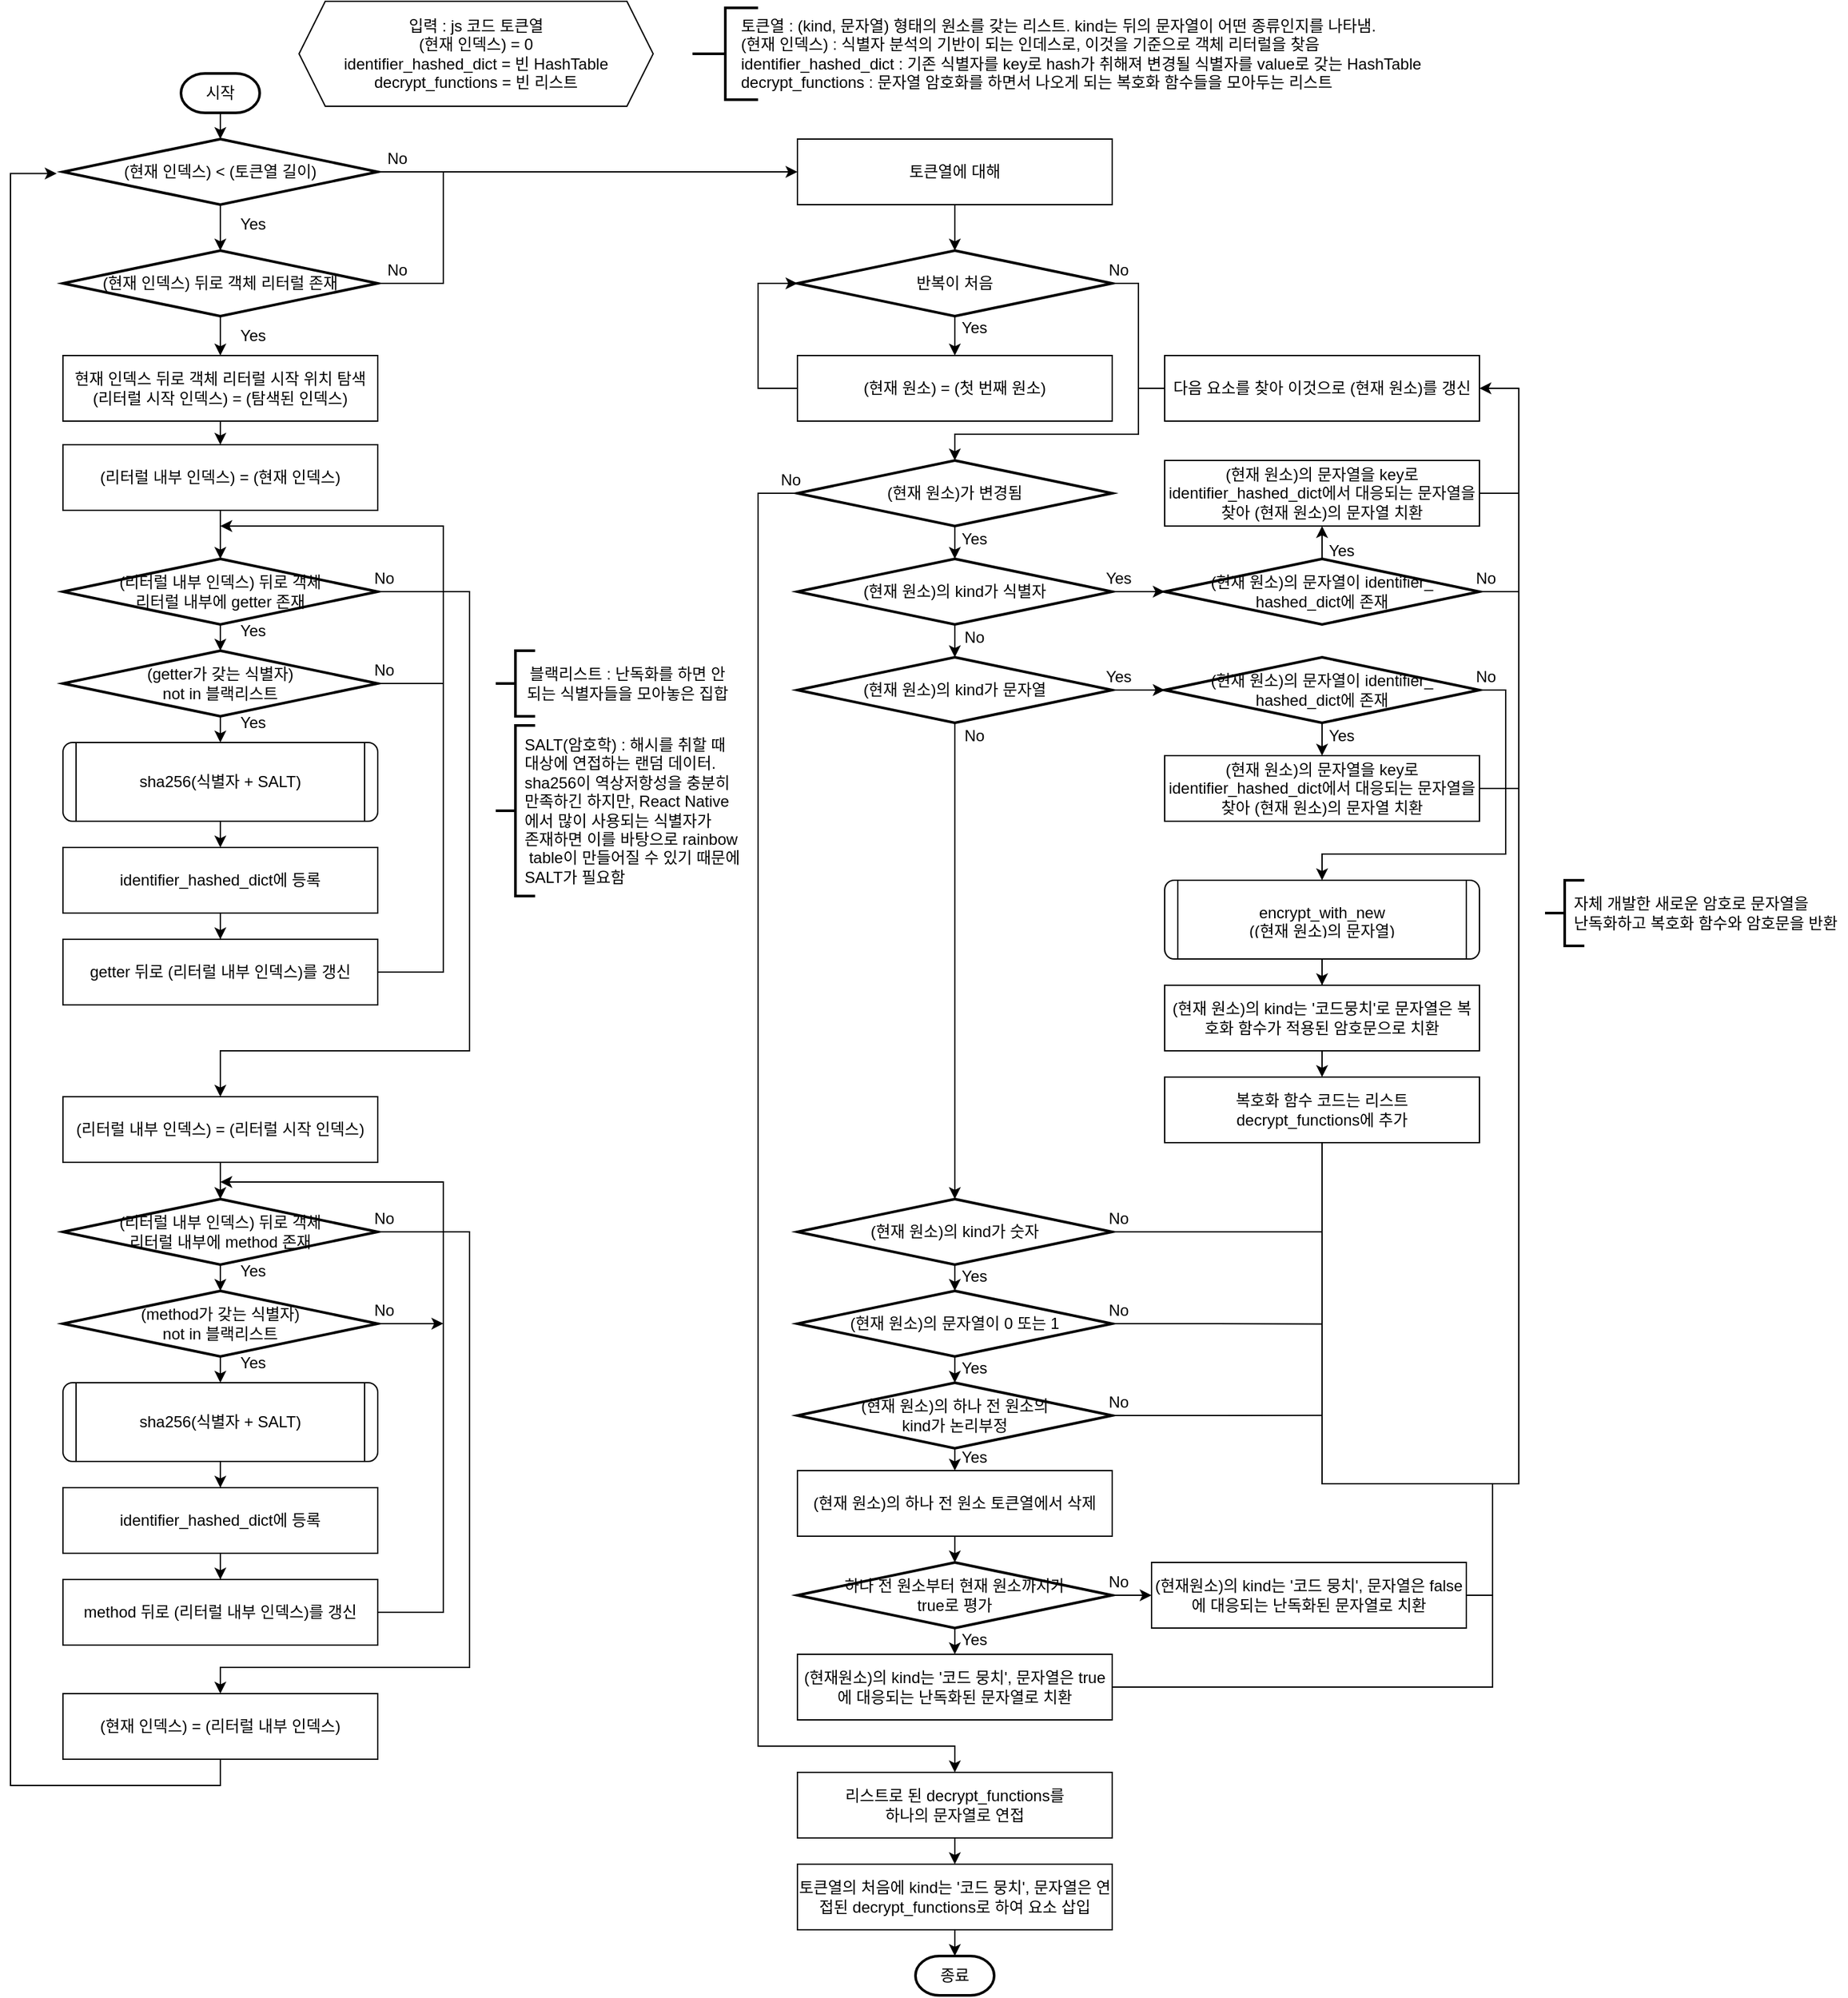 <mxfile version="22.1.11" type="github">
  <diagram id="C5RBs43oDa-KdzZeNtuy" name="Page-1">
    <mxGraphModel dx="1686" dy="1119" grid="1" gridSize="10" guides="1" tooltips="1" connect="1" arrows="1" fold="1" page="1" pageScale="1" pageWidth="1654" pageHeight="2336" math="0" shadow="0">
      <root>
        <mxCell id="WIyWlLk6GJQsqaUBKTNV-0" />
        <mxCell id="WIyWlLk6GJQsqaUBKTNV-1" parent="WIyWlLk6GJQsqaUBKTNV-0" />
        <mxCell id="7ZgR7wb_IzAUQrREWjO4-7" style="edgeStyle=orthogonalEdgeStyle;rounded=0;orthogonalLoop=1;jettySize=auto;html=1;exitX=0.5;exitY=1;exitDx=0;exitDy=0;exitPerimeter=0;" edge="1" parent="WIyWlLk6GJQsqaUBKTNV-1" source="7ZgR7wb_IzAUQrREWjO4-0" target="7ZgR7wb_IzAUQrREWjO4-4">
          <mxGeometry relative="1" as="geometry" />
        </mxCell>
        <mxCell id="7ZgR7wb_IzAUQrREWjO4-0" value="시작" style="strokeWidth=2;html=1;shape=mxgraph.flowchart.terminator;whiteSpace=wrap;" vertex="1" parent="WIyWlLk6GJQsqaUBKTNV-1">
          <mxGeometry x="180" y="75" width="60" height="30" as="geometry" />
        </mxCell>
        <mxCell id="7ZgR7wb_IzAUQrREWjO4-43" style="edgeStyle=orthogonalEdgeStyle;rounded=0;orthogonalLoop=1;jettySize=auto;html=1;exitX=0.5;exitY=1;exitDx=0;exitDy=0;entryX=0.5;entryY=0;entryDx=0;entryDy=0;" edge="1" parent="WIyWlLk6GJQsqaUBKTNV-1" source="7ZgR7wb_IzAUQrREWjO4-3" target="7ZgR7wb_IzAUQrREWjO4-42">
          <mxGeometry relative="1" as="geometry" />
        </mxCell>
        <mxCell id="7ZgR7wb_IzAUQrREWjO4-3" value="현재 인덱스 뒤로 객체 리터럴 시작 위치 탐색&lt;br&gt;(리터럴 시작 인덱스) = (탐색된 인덱스)" style="rounded=0;whiteSpace=wrap;html=1;" vertex="1" parent="WIyWlLk6GJQsqaUBKTNV-1">
          <mxGeometry x="90" y="290" width="240" height="50" as="geometry" />
        </mxCell>
        <mxCell id="7ZgR7wb_IzAUQrREWjO4-60" style="edgeStyle=orthogonalEdgeStyle;rounded=0;orthogonalLoop=1;jettySize=auto;html=1;exitX=0.5;exitY=1;exitDx=0;exitDy=0;exitPerimeter=0;" edge="1" parent="WIyWlLk6GJQsqaUBKTNV-1" source="7ZgR7wb_IzAUQrREWjO4-4" target="7ZgR7wb_IzAUQrREWjO4-58">
          <mxGeometry relative="1" as="geometry" />
        </mxCell>
        <mxCell id="7ZgR7wb_IzAUQrREWjO4-135" style="edgeStyle=orthogonalEdgeStyle;rounded=0;orthogonalLoop=1;jettySize=auto;html=1;exitX=1;exitY=0.5;exitDx=0;exitDy=0;exitPerimeter=0;entryX=0;entryY=0.5;entryDx=0;entryDy=0;" edge="1" parent="WIyWlLk6GJQsqaUBKTNV-1" source="7ZgR7wb_IzAUQrREWjO4-4" target="7ZgR7wb_IzAUQrREWjO4-62">
          <mxGeometry relative="1" as="geometry">
            <mxPoint x="620.0" y="155.862" as="targetPoint" />
          </mxGeometry>
        </mxCell>
        <mxCell id="7ZgR7wb_IzAUQrREWjO4-4" value="(현재 인덱스) &amp;lt; (토큰열 길이)" style="strokeWidth=2;html=1;shape=mxgraph.flowchart.decision;whiteSpace=wrap;" vertex="1" parent="WIyWlLk6GJQsqaUBKTNV-1">
          <mxGeometry x="90" y="125" width="240" height="50" as="geometry" />
        </mxCell>
        <mxCell id="7ZgR7wb_IzAUQrREWjO4-29" style="edgeStyle=orthogonalEdgeStyle;rounded=0;orthogonalLoop=1;jettySize=auto;html=1;exitX=1;exitY=0.5;exitDx=0;exitDy=0;exitPerimeter=0;entryX=0.5;entryY=0;entryDx=0;entryDy=0;" edge="1" parent="WIyWlLk6GJQsqaUBKTNV-1" source="7ZgR7wb_IzAUQrREWjO4-6" target="7ZgR7wb_IzAUQrREWjO4-30">
          <mxGeometry relative="1" as="geometry">
            <mxPoint x="210" y="840" as="targetPoint" />
            <Array as="points">
              <mxPoint x="400" y="470" />
              <mxPoint x="400" y="820" />
              <mxPoint x="210" y="820" />
            </Array>
          </mxGeometry>
        </mxCell>
        <mxCell id="7ZgR7wb_IzAUQrREWjO4-6" value="(리터럴 내부 인덱스) 뒤로 객체&lt;br&gt;리터럴 내부에 getter 존재" style="strokeWidth=2;html=1;shape=mxgraph.flowchart.decision;whiteSpace=wrap;" vertex="1" parent="WIyWlLk6GJQsqaUBKTNV-1">
          <mxGeometry x="90" y="445" width="240" height="50" as="geometry" />
        </mxCell>
        <mxCell id="7ZgR7wb_IzAUQrREWjO4-21" style="edgeStyle=orthogonalEdgeStyle;rounded=0;orthogonalLoop=1;jettySize=auto;html=1;exitX=0.5;exitY=1;exitDx=0;exitDy=0;exitPerimeter=0;entryX=0.5;entryY=0;entryDx=0;entryDy=0;" edge="1" parent="WIyWlLk6GJQsqaUBKTNV-1" source="7ZgR7wb_IzAUQrREWjO4-14" target="7ZgR7wb_IzAUQrREWjO4-18">
          <mxGeometry relative="1" as="geometry" />
        </mxCell>
        <mxCell id="7ZgR7wb_IzAUQrREWjO4-27" style="edgeStyle=orthogonalEdgeStyle;rounded=0;orthogonalLoop=1;jettySize=auto;html=1;exitX=1;exitY=0.5;exitDx=0;exitDy=0;exitPerimeter=0;endArrow=none;endFill=0;" edge="1" parent="WIyWlLk6GJQsqaUBKTNV-1" source="7ZgR7wb_IzAUQrREWjO4-14">
          <mxGeometry relative="1" as="geometry">
            <mxPoint x="380" y="540" as="targetPoint" />
          </mxGeometry>
        </mxCell>
        <mxCell id="7ZgR7wb_IzAUQrREWjO4-14" value="(getter가 갖는 식별자) &lt;br&gt;not in 블랙리스트" style="strokeWidth=2;html=1;shape=mxgraph.flowchart.decision;whiteSpace=wrap;" vertex="1" parent="WIyWlLk6GJQsqaUBKTNV-1">
          <mxGeometry x="90" y="515" width="240" height="50" as="geometry" />
        </mxCell>
        <mxCell id="7ZgR7wb_IzAUQrREWjO4-15" style="edgeStyle=orthogonalEdgeStyle;rounded=0;orthogonalLoop=1;jettySize=auto;html=1;exitX=0.5;exitY=1;exitDx=0;exitDy=0;exitPerimeter=0;entryX=0.5;entryY=0;entryDx=0;entryDy=0;entryPerimeter=0;" edge="1" parent="WIyWlLk6GJQsqaUBKTNV-1" source="7ZgR7wb_IzAUQrREWjO4-6" target="7ZgR7wb_IzAUQrREWjO4-14">
          <mxGeometry relative="1" as="geometry" />
        </mxCell>
        <mxCell id="7ZgR7wb_IzAUQrREWjO4-22" style="edgeStyle=orthogonalEdgeStyle;rounded=0;orthogonalLoop=1;jettySize=auto;html=1;exitX=0.5;exitY=1;exitDx=0;exitDy=0;entryX=0.5;entryY=0;entryDx=0;entryDy=0;" edge="1" parent="WIyWlLk6GJQsqaUBKTNV-1" source="7ZgR7wb_IzAUQrREWjO4-18" target="7ZgR7wb_IzAUQrREWjO4-20">
          <mxGeometry relative="1" as="geometry" />
        </mxCell>
        <mxCell id="7ZgR7wb_IzAUQrREWjO4-18" value="" style="verticalLabelPosition=bottom;verticalAlign=top;html=1;shape=process;whiteSpace=wrap;rounded=1;size=0.042;arcSize=12;" vertex="1" parent="WIyWlLk6GJQsqaUBKTNV-1">
          <mxGeometry x="90" y="585" width="240" height="60" as="geometry" />
        </mxCell>
        <mxCell id="7ZgR7wb_IzAUQrREWjO4-19" value="sha256(식별자 + SALT)" style="text;strokeColor=none;fillColor=none;align=center;verticalAlign=middle;spacingLeft=4;spacingRight=4;overflow=hidden;points=[[0,0.5],[1,0.5]];portConstraint=eastwest;rotatable=0;whiteSpace=wrap;html=1;" vertex="1" parent="WIyWlLk6GJQsqaUBKTNV-1">
          <mxGeometry x="120" y="600" width="180" height="30" as="geometry" />
        </mxCell>
        <mxCell id="7ZgR7wb_IzAUQrREWjO4-25" style="edgeStyle=orthogonalEdgeStyle;rounded=0;orthogonalLoop=1;jettySize=auto;html=1;exitX=0.5;exitY=1;exitDx=0;exitDy=0;" edge="1" parent="WIyWlLk6GJQsqaUBKTNV-1" source="7ZgR7wb_IzAUQrREWjO4-20" target="7ZgR7wb_IzAUQrREWjO4-24">
          <mxGeometry relative="1" as="geometry" />
        </mxCell>
        <mxCell id="7ZgR7wb_IzAUQrREWjO4-20" value="identifier_hashed_dict에 등록" style="rounded=0;whiteSpace=wrap;html=1;" vertex="1" parent="WIyWlLk6GJQsqaUBKTNV-1">
          <mxGeometry x="90" y="665" width="240" height="50" as="geometry" />
        </mxCell>
        <mxCell id="7ZgR7wb_IzAUQrREWjO4-26" style="edgeStyle=orthogonalEdgeStyle;rounded=0;orthogonalLoop=1;jettySize=auto;html=1;exitX=1;exitY=0.5;exitDx=0;exitDy=0;" edge="1" parent="WIyWlLk6GJQsqaUBKTNV-1" source="7ZgR7wb_IzAUQrREWjO4-24">
          <mxGeometry relative="1" as="geometry">
            <mxPoint x="210" y="420" as="targetPoint" />
            <Array as="points">
              <mxPoint x="380" y="760" />
              <mxPoint x="380" y="420" />
            </Array>
          </mxGeometry>
        </mxCell>
        <mxCell id="7ZgR7wb_IzAUQrREWjO4-24" value="getter 뒤로 (리터럴 내부 인덱스)를 갱신" style="rounded=0;whiteSpace=wrap;html=1;" vertex="1" parent="WIyWlLk6GJQsqaUBKTNV-1">
          <mxGeometry x="90" y="735" width="240" height="50" as="geometry" />
        </mxCell>
        <mxCell id="7ZgR7wb_IzAUQrREWjO4-30" value="(리터럴 내부 인덱스) = (리터럴 시작 인덱스)" style="rounded=0;whiteSpace=wrap;html=1;" vertex="1" parent="WIyWlLk6GJQsqaUBKTNV-1">
          <mxGeometry x="90" y="855" width="240" height="50" as="geometry" />
        </mxCell>
        <mxCell id="7ZgR7wb_IzAUQrREWjO4-55" style="edgeStyle=orthogonalEdgeStyle;rounded=0;orthogonalLoop=1;jettySize=auto;html=1;exitX=1;exitY=0.5;exitDx=0;exitDy=0;exitPerimeter=0;entryX=0.5;entryY=0;entryDx=0;entryDy=0;" edge="1" parent="WIyWlLk6GJQsqaUBKTNV-1" source="7ZgR7wb_IzAUQrREWjO4-31" target="7ZgR7wb_IzAUQrREWjO4-53">
          <mxGeometry relative="1" as="geometry">
            <mxPoint x="400" y="1340" as="targetPoint" />
            <Array as="points">
              <mxPoint x="400" y="958" />
              <mxPoint x="400" y="1290" />
              <mxPoint x="210" y="1290" />
            </Array>
          </mxGeometry>
        </mxCell>
        <mxCell id="7ZgR7wb_IzAUQrREWjO4-31" value="(리터럴 내부 인덱스) 뒤로 객체&lt;br&gt;리터럴 내부에 method 존재" style="strokeWidth=2;html=1;shape=mxgraph.flowchart.decision;whiteSpace=wrap;" vertex="1" parent="WIyWlLk6GJQsqaUBKTNV-1">
          <mxGeometry x="90" y="933" width="240" height="50" as="geometry" />
        </mxCell>
        <mxCell id="7ZgR7wb_IzAUQrREWjO4-39" style="edgeStyle=orthogonalEdgeStyle;rounded=0;orthogonalLoop=1;jettySize=auto;html=1;exitX=0.5;exitY=1;exitDx=0;exitDy=0;exitPerimeter=0;entryX=0.5;entryY=0;entryDx=0;entryDy=0;" edge="1" parent="WIyWlLk6GJQsqaUBKTNV-1" source="7ZgR7wb_IzAUQrREWjO4-32" target="7ZgR7wb_IzAUQrREWjO4-33">
          <mxGeometry relative="1" as="geometry" />
        </mxCell>
        <mxCell id="7ZgR7wb_IzAUQrREWjO4-51" style="edgeStyle=orthogonalEdgeStyle;rounded=0;orthogonalLoop=1;jettySize=auto;html=1;exitX=1;exitY=0.5;exitDx=0;exitDy=0;exitPerimeter=0;" edge="1" parent="WIyWlLk6GJQsqaUBKTNV-1" source="7ZgR7wb_IzAUQrREWjO4-32">
          <mxGeometry relative="1" as="geometry">
            <mxPoint x="380" y="1027.931" as="targetPoint" />
          </mxGeometry>
        </mxCell>
        <mxCell id="7ZgR7wb_IzAUQrREWjO4-32" value="(method가 갖는 식별자) &lt;br&gt;not in 블랙리스트" style="strokeWidth=2;html=1;shape=mxgraph.flowchart.decision;whiteSpace=wrap;" vertex="1" parent="WIyWlLk6GJQsqaUBKTNV-1">
          <mxGeometry x="90" y="1003" width="240" height="50" as="geometry" />
        </mxCell>
        <mxCell id="7ZgR7wb_IzAUQrREWjO4-40" style="edgeStyle=orthogonalEdgeStyle;rounded=0;orthogonalLoop=1;jettySize=auto;html=1;exitX=0.5;exitY=1;exitDx=0;exitDy=0;" edge="1" parent="WIyWlLk6GJQsqaUBKTNV-1" source="7ZgR7wb_IzAUQrREWjO4-33" target="7ZgR7wb_IzAUQrREWjO4-35">
          <mxGeometry relative="1" as="geometry" />
        </mxCell>
        <mxCell id="7ZgR7wb_IzAUQrREWjO4-33" value="" style="verticalLabelPosition=bottom;verticalAlign=top;html=1;shape=process;whiteSpace=wrap;rounded=1;size=0.042;arcSize=12;" vertex="1" parent="WIyWlLk6GJQsqaUBKTNV-1">
          <mxGeometry x="90" y="1073" width="240" height="60" as="geometry" />
        </mxCell>
        <mxCell id="7ZgR7wb_IzAUQrREWjO4-34" value="sha256(식별자 + SALT)" style="text;strokeColor=none;fillColor=none;align=center;verticalAlign=middle;spacingLeft=4;spacingRight=4;overflow=hidden;points=[[0,0.5],[1,0.5]];portConstraint=eastwest;rotatable=0;whiteSpace=wrap;html=1;" vertex="1" parent="WIyWlLk6GJQsqaUBKTNV-1">
          <mxGeometry x="120" y="1088" width="180" height="30" as="geometry" />
        </mxCell>
        <mxCell id="7ZgR7wb_IzAUQrREWjO4-41" style="edgeStyle=orthogonalEdgeStyle;rounded=0;orthogonalLoop=1;jettySize=auto;html=1;exitX=0.5;exitY=1;exitDx=0;exitDy=0;" edge="1" parent="WIyWlLk6GJQsqaUBKTNV-1" source="7ZgR7wb_IzAUQrREWjO4-35" target="7ZgR7wb_IzAUQrREWjO4-36">
          <mxGeometry relative="1" as="geometry" />
        </mxCell>
        <mxCell id="7ZgR7wb_IzAUQrREWjO4-35" value="identifier_hashed_dict에 등록" style="rounded=0;whiteSpace=wrap;html=1;" vertex="1" parent="WIyWlLk6GJQsqaUBKTNV-1">
          <mxGeometry x="90" y="1153" width="240" height="50" as="geometry" />
        </mxCell>
        <mxCell id="7ZgR7wb_IzAUQrREWjO4-48" style="edgeStyle=orthogonalEdgeStyle;rounded=0;orthogonalLoop=1;jettySize=auto;html=1;exitX=1;exitY=0.5;exitDx=0;exitDy=0;" edge="1" parent="WIyWlLk6GJQsqaUBKTNV-1" source="7ZgR7wb_IzAUQrREWjO4-36">
          <mxGeometry relative="1" as="geometry">
            <mxPoint x="210" y="920" as="targetPoint" />
            <Array as="points">
              <mxPoint x="380" y="1248" />
              <mxPoint x="380" y="920" />
              <mxPoint x="310" y="920" />
            </Array>
          </mxGeometry>
        </mxCell>
        <mxCell id="7ZgR7wb_IzAUQrREWjO4-36" value="method 뒤로 (리터럴 내부 인덱스)를 갱신" style="rounded=0;whiteSpace=wrap;html=1;" vertex="1" parent="WIyWlLk6GJQsqaUBKTNV-1">
          <mxGeometry x="90" y="1223" width="240" height="50" as="geometry" />
        </mxCell>
        <mxCell id="7ZgR7wb_IzAUQrREWjO4-37" style="edgeStyle=orthogonalEdgeStyle;rounded=0;orthogonalLoop=1;jettySize=auto;html=1;exitX=0.5;exitY=1;exitDx=0;exitDy=0;entryX=0.5;entryY=0;entryDx=0;entryDy=0;entryPerimeter=0;" edge="1" parent="WIyWlLk6GJQsqaUBKTNV-1" source="7ZgR7wb_IzAUQrREWjO4-30" target="7ZgR7wb_IzAUQrREWjO4-31">
          <mxGeometry relative="1" as="geometry" />
        </mxCell>
        <mxCell id="7ZgR7wb_IzAUQrREWjO4-38" style="edgeStyle=orthogonalEdgeStyle;rounded=0;orthogonalLoop=1;jettySize=auto;html=1;exitX=0.5;exitY=1;exitDx=0;exitDy=0;exitPerimeter=0;entryX=0.5;entryY=0;entryDx=0;entryDy=0;entryPerimeter=0;" edge="1" parent="WIyWlLk6GJQsqaUBKTNV-1" source="7ZgR7wb_IzAUQrREWjO4-31" target="7ZgR7wb_IzAUQrREWjO4-32">
          <mxGeometry relative="1" as="geometry" />
        </mxCell>
        <mxCell id="7ZgR7wb_IzAUQrREWjO4-42" value="(리터럴 내부 인덱스) = (현재 인덱스)" style="rounded=0;whiteSpace=wrap;html=1;" vertex="1" parent="WIyWlLk6GJQsqaUBKTNV-1">
          <mxGeometry x="90" y="358" width="240" height="50" as="geometry" />
        </mxCell>
        <mxCell id="7ZgR7wb_IzAUQrREWjO4-45" style="edgeStyle=orthogonalEdgeStyle;rounded=0;orthogonalLoop=1;jettySize=auto;html=1;exitX=0.5;exitY=1;exitDx=0;exitDy=0;entryX=0.5;entryY=0;entryDx=0;entryDy=0;entryPerimeter=0;" edge="1" parent="WIyWlLk6GJQsqaUBKTNV-1" source="7ZgR7wb_IzAUQrREWjO4-42" target="7ZgR7wb_IzAUQrREWjO4-6">
          <mxGeometry relative="1" as="geometry" />
        </mxCell>
        <mxCell id="7ZgR7wb_IzAUQrREWjO4-56" style="edgeStyle=orthogonalEdgeStyle;rounded=0;orthogonalLoop=1;jettySize=auto;html=1;exitX=0.5;exitY=1;exitDx=0;exitDy=0;entryX=-0.02;entryY=0.525;entryDx=0;entryDy=0;entryPerimeter=0;" edge="1" parent="WIyWlLk6GJQsqaUBKTNV-1" source="7ZgR7wb_IzAUQrREWjO4-53" target="7ZgR7wb_IzAUQrREWjO4-4">
          <mxGeometry relative="1" as="geometry">
            <mxPoint x="40" y="150" as="targetPoint" />
            <Array as="points">
              <mxPoint x="210" y="1380" />
              <mxPoint x="50" y="1380" />
              <mxPoint x="50" y="151" />
            </Array>
          </mxGeometry>
        </mxCell>
        <mxCell id="7ZgR7wb_IzAUQrREWjO4-53" value="(현재 인덱스) = (리터럴 내부 인덱스)" style="rounded=0;whiteSpace=wrap;html=1;" vertex="1" parent="WIyWlLk6GJQsqaUBKTNV-1">
          <mxGeometry x="90" y="1310" width="240" height="50" as="geometry" />
        </mxCell>
        <mxCell id="7ZgR7wb_IzAUQrREWjO4-61" style="edgeStyle=orthogonalEdgeStyle;rounded=0;orthogonalLoop=1;jettySize=auto;html=1;exitX=0.5;exitY=1;exitDx=0;exitDy=0;exitPerimeter=0;" edge="1" parent="WIyWlLk6GJQsqaUBKTNV-1" source="7ZgR7wb_IzAUQrREWjO4-58" target="7ZgR7wb_IzAUQrREWjO4-3">
          <mxGeometry relative="1" as="geometry" />
        </mxCell>
        <mxCell id="7ZgR7wb_IzAUQrREWjO4-136" style="edgeStyle=orthogonalEdgeStyle;rounded=0;orthogonalLoop=1;jettySize=auto;html=1;exitX=1;exitY=0.5;exitDx=0;exitDy=0;exitPerimeter=0;endArrow=none;endFill=0;" edge="1" parent="WIyWlLk6GJQsqaUBKTNV-1" source="7ZgR7wb_IzAUQrREWjO4-58">
          <mxGeometry relative="1" as="geometry">
            <mxPoint x="380" y="150" as="targetPoint" />
            <Array as="points">
              <mxPoint x="380" y="235" />
            </Array>
          </mxGeometry>
        </mxCell>
        <mxCell id="7ZgR7wb_IzAUQrREWjO4-58" value="(현재 인덱스) 뒤로 객체 리터럴 존재" style="strokeWidth=2;html=1;shape=mxgraph.flowchart.decision;whiteSpace=wrap;" vertex="1" parent="WIyWlLk6GJQsqaUBKTNV-1">
          <mxGeometry x="90" y="210" width="240" height="50" as="geometry" />
        </mxCell>
        <mxCell id="7ZgR7wb_IzAUQrREWjO4-62" value="토큰열에 대해" style="rounded=0;whiteSpace=wrap;html=1;" vertex="1" parent="WIyWlLk6GJQsqaUBKTNV-1">
          <mxGeometry x="650" y="125" width="240" height="50" as="geometry" />
        </mxCell>
        <mxCell id="7ZgR7wb_IzAUQrREWjO4-66" style="edgeStyle=orthogonalEdgeStyle;rounded=0;orthogonalLoop=1;jettySize=auto;html=1;exitX=0.5;exitY=1;exitDx=0;exitDy=0;exitPerimeter=0;entryX=0.5;entryY=0;entryDx=0;entryDy=0;" edge="1" parent="WIyWlLk6GJQsqaUBKTNV-1" source="7ZgR7wb_IzAUQrREWjO4-63" target="7ZgR7wb_IzAUQrREWjO4-64">
          <mxGeometry relative="1" as="geometry" />
        </mxCell>
        <mxCell id="7ZgR7wb_IzAUQrREWjO4-70" style="edgeStyle=orthogonalEdgeStyle;rounded=0;orthogonalLoop=1;jettySize=auto;html=1;exitX=1;exitY=0.5;exitDx=0;exitDy=0;exitPerimeter=0;entryX=0.5;entryY=0;entryDx=0;entryDy=0;entryPerimeter=0;" edge="1" parent="WIyWlLk6GJQsqaUBKTNV-1" source="7ZgR7wb_IzAUQrREWjO4-63" target="7ZgR7wb_IzAUQrREWjO4-69">
          <mxGeometry relative="1" as="geometry">
            <mxPoint x="770" y="360" as="targetPoint" />
            <Array as="points">
              <mxPoint x="910" y="235" />
              <mxPoint x="910" y="350" />
              <mxPoint x="770" y="350" />
            </Array>
          </mxGeometry>
        </mxCell>
        <mxCell id="7ZgR7wb_IzAUQrREWjO4-63" value="반복이 처음" style="strokeWidth=2;html=1;shape=mxgraph.flowchart.decision;whiteSpace=wrap;" vertex="1" parent="WIyWlLk6GJQsqaUBKTNV-1">
          <mxGeometry x="650" y="210" width="240" height="50" as="geometry" />
        </mxCell>
        <mxCell id="7ZgR7wb_IzAUQrREWjO4-67" style="edgeStyle=orthogonalEdgeStyle;rounded=0;orthogonalLoop=1;jettySize=auto;html=1;exitX=0;exitY=0.5;exitDx=0;exitDy=0;entryX=0;entryY=0.5;entryDx=0;entryDy=0;entryPerimeter=0;" edge="1" parent="WIyWlLk6GJQsqaUBKTNV-1" source="7ZgR7wb_IzAUQrREWjO4-64" target="7ZgR7wb_IzAUQrREWjO4-63">
          <mxGeometry relative="1" as="geometry">
            <mxPoint x="610.0" y="230" as="targetPoint" />
            <Array as="points">
              <mxPoint x="620" y="315" />
              <mxPoint x="620" y="235" />
            </Array>
          </mxGeometry>
        </mxCell>
        <mxCell id="7ZgR7wb_IzAUQrREWjO4-64" value="(현재 원소) = (첫 번째 원소)" style="rounded=0;whiteSpace=wrap;html=1;" vertex="1" parent="WIyWlLk6GJQsqaUBKTNV-1">
          <mxGeometry x="650" y="290" width="240" height="50" as="geometry" />
        </mxCell>
        <mxCell id="7ZgR7wb_IzAUQrREWjO4-65" style="edgeStyle=orthogonalEdgeStyle;rounded=0;orthogonalLoop=1;jettySize=auto;html=1;exitX=0.5;exitY=1;exitDx=0;exitDy=0;entryX=0.5;entryY=0;entryDx=0;entryDy=0;entryPerimeter=0;" edge="1" parent="WIyWlLk6GJQsqaUBKTNV-1" source="7ZgR7wb_IzAUQrREWjO4-62" target="7ZgR7wb_IzAUQrREWjO4-63">
          <mxGeometry relative="1" as="geometry" />
        </mxCell>
        <mxCell id="7ZgR7wb_IzAUQrREWjO4-128" style="edgeStyle=orthogonalEdgeStyle;rounded=0;orthogonalLoop=1;jettySize=auto;html=1;exitX=0;exitY=0.5;exitDx=0;exitDy=0;exitPerimeter=0;entryX=0.5;entryY=0;entryDx=0;entryDy=0;" edge="1" parent="WIyWlLk6GJQsqaUBKTNV-1" source="7ZgR7wb_IzAUQrREWjO4-69" target="7ZgR7wb_IzAUQrREWjO4-139">
          <mxGeometry relative="1" as="geometry">
            <mxPoint x="620.0" y="1401.379" as="targetPoint" />
            <Array as="points">
              <mxPoint x="620" y="395" />
              <mxPoint x="620" y="1350" />
              <mxPoint x="770" y="1350" />
            </Array>
          </mxGeometry>
        </mxCell>
        <mxCell id="7ZgR7wb_IzAUQrREWjO4-69" value="(현재 원소)가 변경됨" style="strokeWidth=2;html=1;shape=mxgraph.flowchart.decision;whiteSpace=wrap;" vertex="1" parent="WIyWlLk6GJQsqaUBKTNV-1">
          <mxGeometry x="650" y="370" width="240" height="50" as="geometry" />
        </mxCell>
        <mxCell id="7ZgR7wb_IzAUQrREWjO4-71" value="(현재 원소)의 kind가 식별자" style="strokeWidth=2;html=1;shape=mxgraph.flowchart.decision;whiteSpace=wrap;" vertex="1" parent="WIyWlLk6GJQsqaUBKTNV-1">
          <mxGeometry x="650" y="445" width="240" height="50" as="geometry" />
        </mxCell>
        <mxCell id="7ZgR7wb_IzAUQrREWjO4-81" style="edgeStyle=orthogonalEdgeStyle;rounded=0;orthogonalLoop=1;jettySize=auto;html=1;exitX=0.5;exitY=0;exitDx=0;exitDy=0;exitPerimeter=0;entryX=0.5;entryY=1;entryDx=0;entryDy=0;" edge="1" parent="WIyWlLk6GJQsqaUBKTNV-1" source="7ZgR7wb_IzAUQrREWjO4-72" target="7ZgR7wb_IzAUQrREWjO4-75">
          <mxGeometry relative="1" as="geometry" />
        </mxCell>
        <mxCell id="7ZgR7wb_IzAUQrREWjO4-120" style="edgeStyle=orthogonalEdgeStyle;rounded=0;orthogonalLoop=1;jettySize=auto;html=1;exitX=1;exitY=0.5;exitDx=0;exitDy=0;exitPerimeter=0;endArrow=none;endFill=0;" edge="1" parent="WIyWlLk6GJQsqaUBKTNV-1" source="7ZgR7wb_IzAUQrREWjO4-72">
          <mxGeometry relative="1" as="geometry">
            <mxPoint x="1200.0" y="470.345" as="targetPoint" />
          </mxGeometry>
        </mxCell>
        <mxCell id="7ZgR7wb_IzAUQrREWjO4-72" value="(현재 원소)의 문자열이 identifier_&lt;br&gt;hashed_dict에 존재" style="strokeWidth=2;html=1;shape=mxgraph.flowchart.decision;whiteSpace=wrap;" vertex="1" parent="WIyWlLk6GJQsqaUBKTNV-1">
          <mxGeometry x="930" y="445" width="240" height="50" as="geometry" />
        </mxCell>
        <mxCell id="7ZgR7wb_IzAUQrREWjO4-73" style="edgeStyle=orthogonalEdgeStyle;rounded=0;orthogonalLoop=1;jettySize=auto;html=1;exitX=0.5;exitY=1;exitDx=0;exitDy=0;exitPerimeter=0;entryX=0.5;entryY=0;entryDx=0;entryDy=0;entryPerimeter=0;" edge="1" parent="WIyWlLk6GJQsqaUBKTNV-1" source="7ZgR7wb_IzAUQrREWjO4-69" target="7ZgR7wb_IzAUQrREWjO4-71">
          <mxGeometry relative="1" as="geometry" />
        </mxCell>
        <mxCell id="7ZgR7wb_IzAUQrREWjO4-74" style="edgeStyle=orthogonalEdgeStyle;rounded=0;orthogonalLoop=1;jettySize=auto;html=1;exitX=1;exitY=0.5;exitDx=0;exitDy=0;exitPerimeter=0;entryX=0;entryY=0.5;entryDx=0;entryDy=0;entryPerimeter=0;" edge="1" parent="WIyWlLk6GJQsqaUBKTNV-1" source="7ZgR7wb_IzAUQrREWjO4-71" target="7ZgR7wb_IzAUQrREWjO4-72">
          <mxGeometry relative="1" as="geometry" />
        </mxCell>
        <mxCell id="7ZgR7wb_IzAUQrREWjO4-78" style="edgeStyle=orthogonalEdgeStyle;rounded=0;orthogonalLoop=1;jettySize=auto;html=1;exitX=1;exitY=0.5;exitDx=0;exitDy=0;entryX=1;entryY=0.5;entryDx=0;entryDy=0;" edge="1" parent="WIyWlLk6GJQsqaUBKTNV-1" source="7ZgR7wb_IzAUQrREWjO4-75" target="7ZgR7wb_IzAUQrREWjO4-118">
          <mxGeometry relative="1" as="geometry">
            <mxPoint x="1200" y="250" as="targetPoint" />
            <Array as="points">
              <mxPoint x="1200" y="395" />
              <mxPoint x="1200" y="315" />
            </Array>
          </mxGeometry>
        </mxCell>
        <mxCell id="7ZgR7wb_IzAUQrREWjO4-75" value="(현재 원소)의 문자열을 key로 identifier_hashed_dict에서 대응되는 문자열을 찾아 (현재 원소)의 문자열 치환" style="rounded=0;whiteSpace=wrap;html=1;" vertex="1" parent="WIyWlLk6GJQsqaUBKTNV-1">
          <mxGeometry x="930" y="370" width="240" height="50" as="geometry" />
        </mxCell>
        <mxCell id="7ZgR7wb_IzAUQrREWjO4-79" value="(현재 원소)의 kind가 문자열" style="strokeWidth=2;html=1;shape=mxgraph.flowchart.decision;whiteSpace=wrap;" vertex="1" parent="WIyWlLk6GJQsqaUBKTNV-1">
          <mxGeometry x="650" y="520" width="240" height="50" as="geometry" />
        </mxCell>
        <mxCell id="7ZgR7wb_IzAUQrREWjO4-86" style="edgeStyle=orthogonalEdgeStyle;rounded=0;orthogonalLoop=1;jettySize=auto;html=1;exitX=0.5;exitY=1;exitDx=0;exitDy=0;exitPerimeter=0;entryX=0.5;entryY=0;entryDx=0;entryDy=0;" edge="1" parent="WIyWlLk6GJQsqaUBKTNV-1" source="7ZgR7wb_IzAUQrREWjO4-83" target="7ZgR7wb_IzAUQrREWjO4-85">
          <mxGeometry relative="1" as="geometry" />
        </mxCell>
        <mxCell id="7ZgR7wb_IzAUQrREWjO4-92" style="edgeStyle=orthogonalEdgeStyle;rounded=0;orthogonalLoop=1;jettySize=auto;html=1;exitX=1;exitY=0.5;exitDx=0;exitDy=0;exitPerimeter=0;entryX=0.5;entryY=0;entryDx=0;entryDy=0;" edge="1" parent="WIyWlLk6GJQsqaUBKTNV-1" source="7ZgR7wb_IzAUQrREWjO4-83" target="7ZgR7wb_IzAUQrREWjO4-89">
          <mxGeometry relative="1" as="geometry">
            <mxPoint x="1060" y="670" as="targetPoint" />
            <Array as="points">
              <mxPoint x="1190" y="545" />
              <mxPoint x="1190" y="670" />
              <mxPoint x="1050" y="670" />
            </Array>
          </mxGeometry>
        </mxCell>
        <mxCell id="7ZgR7wb_IzAUQrREWjO4-83" value="(현재 원소)의 문자열이 identifier_&lt;br&gt;hashed_dict에 존재" style="strokeWidth=2;html=1;shape=mxgraph.flowchart.decision;whiteSpace=wrap;" vertex="1" parent="WIyWlLk6GJQsqaUBKTNV-1">
          <mxGeometry x="930" y="520" width="240" height="50" as="geometry" />
        </mxCell>
        <mxCell id="7ZgR7wb_IzAUQrREWjO4-84" style="edgeStyle=orthogonalEdgeStyle;rounded=0;orthogonalLoop=1;jettySize=auto;html=1;exitX=1;exitY=0.5;exitDx=0;exitDy=0;exitPerimeter=0;entryX=0;entryY=0.5;entryDx=0;entryDy=0;entryPerimeter=0;" edge="1" parent="WIyWlLk6GJQsqaUBKTNV-1" source="7ZgR7wb_IzAUQrREWjO4-79" target="7ZgR7wb_IzAUQrREWjO4-83">
          <mxGeometry relative="1" as="geometry" />
        </mxCell>
        <mxCell id="7ZgR7wb_IzAUQrREWjO4-102" style="edgeStyle=orthogonalEdgeStyle;rounded=0;orthogonalLoop=1;jettySize=auto;html=1;exitX=1;exitY=0.5;exitDx=0;exitDy=0;endArrow=none;endFill=0;" edge="1" parent="WIyWlLk6GJQsqaUBKTNV-1" source="7ZgR7wb_IzAUQrREWjO4-85">
          <mxGeometry relative="1" as="geometry">
            <mxPoint x="1200.0" y="620" as="targetPoint" />
          </mxGeometry>
        </mxCell>
        <mxCell id="7ZgR7wb_IzAUQrREWjO4-85" value="(현재 원소)의 문자열을 key로 identifier_hashed_dict에서 대응되는 문자열을 찾아 (현재 원소)의 문자열 치환" style="rounded=0;whiteSpace=wrap;html=1;" vertex="1" parent="WIyWlLk6GJQsqaUBKTNV-1">
          <mxGeometry x="930" y="595" width="240" height="50" as="geometry" />
        </mxCell>
        <mxCell id="7ZgR7wb_IzAUQrREWjO4-93" value="" style="group" vertex="1" connectable="0" parent="WIyWlLk6GJQsqaUBKTNV-1">
          <mxGeometry x="930" y="690" width="240" height="60" as="geometry" />
        </mxCell>
        <mxCell id="7ZgR7wb_IzAUQrREWjO4-89" value="" style="verticalLabelPosition=bottom;verticalAlign=top;html=1;shape=process;whiteSpace=wrap;rounded=1;size=0.042;arcSize=12;" vertex="1" parent="7ZgR7wb_IzAUQrREWjO4-93">
          <mxGeometry width="240" height="60" as="geometry" />
        </mxCell>
        <mxCell id="7ZgR7wb_IzAUQrREWjO4-91" value="encrypt_with_new&lt;br&gt;((현재 원소)의 문자열)" style="text;strokeColor=none;fillColor=none;align=center;verticalAlign=middle;spacingLeft=4;spacingRight=4;overflow=hidden;points=[[0,0.5],[1,0.5]];portConstraint=eastwest;rotatable=0;whiteSpace=wrap;html=1;" vertex="1" parent="7ZgR7wb_IzAUQrREWjO4-93">
          <mxGeometry x="20" y="15" width="200" height="30" as="geometry" />
        </mxCell>
        <mxCell id="7ZgR7wb_IzAUQrREWjO4-100" style="edgeStyle=orthogonalEdgeStyle;rounded=0;orthogonalLoop=1;jettySize=auto;html=1;exitX=0.5;exitY=1;exitDx=0;exitDy=0;entryX=0.5;entryY=0;entryDx=0;entryDy=0;" edge="1" parent="WIyWlLk6GJQsqaUBKTNV-1" source="7ZgR7wb_IzAUQrREWjO4-97" target="7ZgR7wb_IzAUQrREWjO4-99">
          <mxGeometry relative="1" as="geometry" />
        </mxCell>
        <mxCell id="7ZgR7wb_IzAUQrREWjO4-97" value="(현재 원소)의 kind는 &#39;코드뭉치&#39;로 문자열은 복호화 함수가 적용된 암호문으로 치환" style="rounded=0;whiteSpace=wrap;html=1;" vertex="1" parent="WIyWlLk6GJQsqaUBKTNV-1">
          <mxGeometry x="930" y="770" width="240" height="50" as="geometry" />
        </mxCell>
        <mxCell id="7ZgR7wb_IzAUQrREWjO4-98" style="edgeStyle=orthogonalEdgeStyle;rounded=0;orthogonalLoop=1;jettySize=auto;html=1;exitX=0.5;exitY=1;exitDx=0;exitDy=0;" edge="1" parent="WIyWlLk6GJQsqaUBKTNV-1" source="7ZgR7wb_IzAUQrREWjO4-89" target="7ZgR7wb_IzAUQrREWjO4-97">
          <mxGeometry relative="1" as="geometry" />
        </mxCell>
        <mxCell id="7ZgR7wb_IzAUQrREWjO4-101" style="edgeStyle=orthogonalEdgeStyle;rounded=0;orthogonalLoop=1;jettySize=auto;html=1;exitX=0.5;exitY=1;exitDx=0;exitDy=0;endArrow=none;endFill=0;" edge="1" parent="WIyWlLk6GJQsqaUBKTNV-1" source="7ZgR7wb_IzAUQrREWjO4-99">
          <mxGeometry relative="1" as="geometry">
            <mxPoint x="1200" y="390" as="targetPoint" />
            <Array as="points">
              <mxPoint x="1050" y="1150" />
              <mxPoint x="1200" y="1150" />
            </Array>
          </mxGeometry>
        </mxCell>
        <mxCell id="7ZgR7wb_IzAUQrREWjO4-99" value="복호화 함수 코드는 리스트 &lt;br&gt;decrypt_functions에 추가" style="rounded=0;whiteSpace=wrap;html=1;" vertex="1" parent="WIyWlLk6GJQsqaUBKTNV-1">
          <mxGeometry x="930" y="840" width="240" height="50" as="geometry" />
        </mxCell>
        <mxCell id="7ZgR7wb_IzAUQrREWjO4-121" style="edgeStyle=orthogonalEdgeStyle;rounded=0;orthogonalLoop=1;jettySize=auto;html=1;exitX=1;exitY=0.5;exitDx=0;exitDy=0;exitPerimeter=0;endArrow=none;endFill=0;" edge="1" parent="WIyWlLk6GJQsqaUBKTNV-1" source="7ZgR7wb_IzAUQrREWjO4-103">
          <mxGeometry relative="1" as="geometry">
            <mxPoint x="1050" y="958" as="targetPoint" />
          </mxGeometry>
        </mxCell>
        <mxCell id="7ZgR7wb_IzAUQrREWjO4-103" value="(현재 원소)의 kind가 숫자" style="strokeWidth=2;html=1;shape=mxgraph.flowchart.decision;whiteSpace=wrap;" vertex="1" parent="WIyWlLk6GJQsqaUBKTNV-1">
          <mxGeometry x="650" y="933" width="240" height="50" as="geometry" />
        </mxCell>
        <mxCell id="7ZgR7wb_IzAUQrREWjO4-122" style="edgeStyle=orthogonalEdgeStyle;rounded=0;orthogonalLoop=1;jettySize=auto;html=1;exitX=1;exitY=0.5;exitDx=0;exitDy=0;exitPerimeter=0;endArrow=none;endFill=0;" edge="1" parent="WIyWlLk6GJQsqaUBKTNV-1" source="7ZgR7wb_IzAUQrREWjO4-104">
          <mxGeometry relative="1" as="geometry">
            <mxPoint x="1050.0" y="1028.276" as="targetPoint" />
          </mxGeometry>
        </mxCell>
        <mxCell id="7ZgR7wb_IzAUQrREWjO4-104" value="(현재 원소)의 문자열이 0 또는 1" style="strokeWidth=2;html=1;shape=mxgraph.flowchart.decision;whiteSpace=wrap;" vertex="1" parent="WIyWlLk6GJQsqaUBKTNV-1">
          <mxGeometry x="650" y="1003" width="240" height="50" as="geometry" />
        </mxCell>
        <mxCell id="7ZgR7wb_IzAUQrREWjO4-114" style="edgeStyle=orthogonalEdgeStyle;rounded=0;orthogonalLoop=1;jettySize=auto;html=1;exitX=0.5;exitY=1;exitDx=0;exitDy=0;exitPerimeter=0;entryX=0.5;entryY=0;entryDx=0;entryDy=0;" edge="1" parent="WIyWlLk6GJQsqaUBKTNV-1" source="7ZgR7wb_IzAUQrREWjO4-105" target="7ZgR7wb_IzAUQrREWjO4-106">
          <mxGeometry relative="1" as="geometry" />
        </mxCell>
        <mxCell id="7ZgR7wb_IzAUQrREWjO4-123" style="edgeStyle=orthogonalEdgeStyle;rounded=0;orthogonalLoop=1;jettySize=auto;html=1;exitX=1;exitY=0.5;exitDx=0;exitDy=0;exitPerimeter=0;endArrow=none;endFill=0;" edge="1" parent="WIyWlLk6GJQsqaUBKTNV-1" source="7ZgR7wb_IzAUQrREWjO4-105">
          <mxGeometry relative="1" as="geometry">
            <mxPoint x="1050.0" y="1097.931" as="targetPoint" />
          </mxGeometry>
        </mxCell>
        <mxCell id="7ZgR7wb_IzAUQrREWjO4-105" value="(현재 원소)의 하나 전 원소의 &lt;br&gt;kind가 논리부정" style="strokeWidth=2;html=1;shape=mxgraph.flowchart.decision;whiteSpace=wrap;" vertex="1" parent="WIyWlLk6GJQsqaUBKTNV-1">
          <mxGeometry x="650" y="1073" width="240" height="50" as="geometry" />
        </mxCell>
        <mxCell id="7ZgR7wb_IzAUQrREWjO4-106" value="(현재 원소)의 하나 전 원소 토큰열에서 삭제" style="rounded=0;whiteSpace=wrap;html=1;" vertex="1" parent="WIyWlLk6GJQsqaUBKTNV-1">
          <mxGeometry x="650" y="1140" width="240" height="50" as="geometry" />
        </mxCell>
        <mxCell id="7ZgR7wb_IzAUQrREWjO4-116" style="edgeStyle=orthogonalEdgeStyle;rounded=0;orthogonalLoop=1;jettySize=auto;html=1;exitX=1;exitY=0.5;exitDx=0;exitDy=0;exitPerimeter=0;entryX=0;entryY=0.5;entryDx=0;entryDy=0;" edge="1" parent="WIyWlLk6GJQsqaUBKTNV-1" source="7ZgR7wb_IzAUQrREWjO4-108" target="7ZgR7wb_IzAUQrREWjO4-110">
          <mxGeometry relative="1" as="geometry" />
        </mxCell>
        <mxCell id="7ZgR7wb_IzAUQrREWjO4-117" style="edgeStyle=orthogonalEdgeStyle;rounded=0;orthogonalLoop=1;jettySize=auto;html=1;exitX=0.5;exitY=1;exitDx=0;exitDy=0;exitPerimeter=0;entryX=0.5;entryY=0;entryDx=0;entryDy=0;" edge="1" parent="WIyWlLk6GJQsqaUBKTNV-1" source="7ZgR7wb_IzAUQrREWjO4-108" target="7ZgR7wb_IzAUQrREWjO4-109">
          <mxGeometry relative="1" as="geometry" />
        </mxCell>
        <mxCell id="7ZgR7wb_IzAUQrREWjO4-108" value="하나 전 원소부터 현재 원소까지가&lt;br&gt;true로 평가" style="strokeWidth=2;html=1;shape=mxgraph.flowchart.decision;whiteSpace=wrap;" vertex="1" parent="WIyWlLk6GJQsqaUBKTNV-1">
          <mxGeometry x="650" y="1210" width="240" height="50" as="geometry" />
        </mxCell>
        <mxCell id="7ZgR7wb_IzAUQrREWjO4-124" style="edgeStyle=orthogonalEdgeStyle;rounded=0;orthogonalLoop=1;jettySize=auto;html=1;exitX=1;exitY=0.5;exitDx=0;exitDy=0;endArrow=none;endFill=0;" edge="1" parent="WIyWlLk6GJQsqaUBKTNV-1" source="7ZgR7wb_IzAUQrREWjO4-109">
          <mxGeometry relative="1" as="geometry">
            <mxPoint x="1180" y="1150" as="targetPoint" />
            <Array as="points">
              <mxPoint x="1180" y="1305" />
              <mxPoint x="1180" y="1150" />
            </Array>
          </mxGeometry>
        </mxCell>
        <mxCell id="7ZgR7wb_IzAUQrREWjO4-109" value="(현재원소)의 kind는 &#39;코드 뭉치&#39;, 문자열은 true에 대응되는 난독화된 문자열로 치환" style="rounded=0;whiteSpace=wrap;html=1;" vertex="1" parent="WIyWlLk6GJQsqaUBKTNV-1">
          <mxGeometry x="650" y="1280" width="240" height="50" as="geometry" />
        </mxCell>
        <mxCell id="7ZgR7wb_IzAUQrREWjO4-125" style="edgeStyle=orthogonalEdgeStyle;rounded=0;orthogonalLoop=1;jettySize=auto;html=1;exitX=1;exitY=0.5;exitDx=0;exitDy=0;endArrow=none;endFill=0;" edge="1" parent="WIyWlLk6GJQsqaUBKTNV-1" source="7ZgR7wb_IzAUQrREWjO4-110">
          <mxGeometry relative="1" as="geometry">
            <mxPoint x="1180.0" y="1235.172" as="targetPoint" />
          </mxGeometry>
        </mxCell>
        <mxCell id="7ZgR7wb_IzAUQrREWjO4-110" value="(현재원소)의 kind는 &#39;코드 뭉치&#39;, 문자열은 false에 대응되는 난독화된 문자열로 치환" style="rounded=0;whiteSpace=wrap;html=1;" vertex="1" parent="WIyWlLk6GJQsqaUBKTNV-1">
          <mxGeometry x="920" y="1210" width="240" height="50" as="geometry" />
        </mxCell>
        <mxCell id="7ZgR7wb_IzAUQrREWjO4-111" style="edgeStyle=orthogonalEdgeStyle;rounded=0;orthogonalLoop=1;jettySize=auto;html=1;exitX=0.5;exitY=1;exitDx=0;exitDy=0;exitPerimeter=0;entryX=0.5;entryY=0;entryDx=0;entryDy=0;entryPerimeter=0;" edge="1" parent="WIyWlLk6GJQsqaUBKTNV-1" source="7ZgR7wb_IzAUQrREWjO4-79" target="7ZgR7wb_IzAUQrREWjO4-103">
          <mxGeometry relative="1" as="geometry" />
        </mxCell>
        <mxCell id="7ZgR7wb_IzAUQrREWjO4-112" style="edgeStyle=orthogonalEdgeStyle;rounded=0;orthogonalLoop=1;jettySize=auto;html=1;exitX=0.5;exitY=1;exitDx=0;exitDy=0;exitPerimeter=0;entryX=0.5;entryY=0;entryDx=0;entryDy=0;entryPerimeter=0;" edge="1" parent="WIyWlLk6GJQsqaUBKTNV-1" source="7ZgR7wb_IzAUQrREWjO4-103" target="7ZgR7wb_IzAUQrREWjO4-104">
          <mxGeometry relative="1" as="geometry" />
        </mxCell>
        <mxCell id="7ZgR7wb_IzAUQrREWjO4-113" style="edgeStyle=orthogonalEdgeStyle;rounded=0;orthogonalLoop=1;jettySize=auto;html=1;exitX=0.5;exitY=1;exitDx=0;exitDy=0;exitPerimeter=0;entryX=0.5;entryY=0;entryDx=0;entryDy=0;entryPerimeter=0;" edge="1" parent="WIyWlLk6GJQsqaUBKTNV-1" source="7ZgR7wb_IzAUQrREWjO4-104" target="7ZgR7wb_IzAUQrREWjO4-105">
          <mxGeometry relative="1" as="geometry" />
        </mxCell>
        <mxCell id="7ZgR7wb_IzAUQrREWjO4-115" style="edgeStyle=orthogonalEdgeStyle;rounded=0;orthogonalLoop=1;jettySize=auto;html=1;exitX=0.5;exitY=1;exitDx=0;exitDy=0;entryX=0.5;entryY=0;entryDx=0;entryDy=0;entryPerimeter=0;" edge="1" parent="WIyWlLk6GJQsqaUBKTNV-1" source="7ZgR7wb_IzAUQrREWjO4-106" target="7ZgR7wb_IzAUQrREWjO4-108">
          <mxGeometry relative="1" as="geometry" />
        </mxCell>
        <mxCell id="7ZgR7wb_IzAUQrREWjO4-119" style="edgeStyle=orthogonalEdgeStyle;rounded=0;orthogonalLoop=1;jettySize=auto;html=1;exitX=0;exitY=0.5;exitDx=0;exitDy=0;endArrow=none;endFill=0;" edge="1" parent="WIyWlLk6GJQsqaUBKTNV-1" source="7ZgR7wb_IzAUQrREWjO4-118">
          <mxGeometry relative="1" as="geometry">
            <mxPoint x="910.0" y="315.172" as="targetPoint" />
          </mxGeometry>
        </mxCell>
        <mxCell id="7ZgR7wb_IzAUQrREWjO4-118" value="다음 요소를 찾아 이것으로 (현재 원소)를 갱신" style="rounded=0;whiteSpace=wrap;html=1;" vertex="1" parent="WIyWlLk6GJQsqaUBKTNV-1">
          <mxGeometry x="930" y="290" width="240" height="50" as="geometry" />
        </mxCell>
        <mxCell id="7ZgR7wb_IzAUQrREWjO4-127" value="종료" style="strokeWidth=2;html=1;shape=mxgraph.flowchart.terminator;whiteSpace=wrap;" vertex="1" parent="WIyWlLk6GJQsqaUBKTNV-1">
          <mxGeometry x="740" y="1510" width="60" height="30" as="geometry" />
        </mxCell>
        <mxCell id="7ZgR7wb_IzAUQrREWjO4-129" style="edgeStyle=orthogonalEdgeStyle;rounded=0;orthogonalLoop=1;jettySize=auto;html=1;exitX=0.5;exitY=1;exitDx=0;exitDy=0;exitPerimeter=0;entryX=0.5;entryY=0;entryDx=0;entryDy=0;entryPerimeter=0;" edge="1" parent="WIyWlLk6GJQsqaUBKTNV-1" source="7ZgR7wb_IzAUQrREWjO4-71" target="7ZgR7wb_IzAUQrREWjO4-79">
          <mxGeometry relative="1" as="geometry" />
        </mxCell>
        <mxCell id="7ZgR7wb_IzAUQrREWjO4-133" value="입력 : js 코드 토큰열&lt;br&gt;(현재 인덱스) = 0&lt;br&gt;identifier_hashed_dict = 빈 HashTable&lt;br&gt;decrypt_functions = 빈 리스트" style="shape=hexagon;perimeter=hexagonPerimeter2;whiteSpace=wrap;html=1;fixedSize=1;" vertex="1" parent="WIyWlLk6GJQsqaUBKTNV-1">
          <mxGeometry x="270" y="20" width="270" height="80" as="geometry" />
        </mxCell>
        <mxCell id="7ZgR7wb_IzAUQrREWjO4-137" value="" style="strokeWidth=2;html=1;shape=mxgraph.flowchart.annotation_2;align=left;labelPosition=right;pointerEvents=1;" vertex="1" parent="WIyWlLk6GJQsqaUBKTNV-1">
          <mxGeometry x="570" y="25" width="50" height="70" as="geometry" />
        </mxCell>
        <mxCell id="7ZgR7wb_IzAUQrREWjO4-138" value="토큰열 : (kind, 문자열) 형태의 원소를 갖는 리스트. kind는 뒤의 문자열이 어떤 종류인지를 나타냄.&lt;br&gt;(현재 인덱스) : 식별자 분석의 기반이 되는 인데스로, 이것을 기준으로 객체 리터럴을 찾음&lt;br&gt;identifier_hashed_dict : 기존 식별자를 key로 hash가 취해져 변경될 식별자를 value로 갖는 HashTable&lt;br&gt;decrypt_functions : 문자열 암호화를 하면서 나오게 되는 복호화 함수들을 모아두는 리스트" style="text;html=1;align=left;verticalAlign=middle;resizable=0;points=[];autosize=1;strokeColor=none;fillColor=none;" vertex="1" parent="WIyWlLk6GJQsqaUBKTNV-1">
          <mxGeometry x="605" y="25" width="530" height="70" as="geometry" />
        </mxCell>
        <mxCell id="7ZgR7wb_IzAUQrREWjO4-141" style="edgeStyle=orthogonalEdgeStyle;rounded=0;orthogonalLoop=1;jettySize=auto;html=1;exitX=0.5;exitY=1;exitDx=0;exitDy=0;entryX=0.5;entryY=0;entryDx=0;entryDy=0;" edge="1" parent="WIyWlLk6GJQsqaUBKTNV-1" source="7ZgR7wb_IzAUQrREWjO4-139" target="7ZgR7wb_IzAUQrREWjO4-140">
          <mxGeometry relative="1" as="geometry" />
        </mxCell>
        <mxCell id="7ZgR7wb_IzAUQrREWjO4-139" value="리스트로 된 decrypt_functions를 &lt;br&gt;하나의 문자열로 연접" style="rounded=0;whiteSpace=wrap;html=1;" vertex="1" parent="WIyWlLk6GJQsqaUBKTNV-1">
          <mxGeometry x="650" y="1370" width="240" height="50" as="geometry" />
        </mxCell>
        <mxCell id="7ZgR7wb_IzAUQrREWjO4-140" value="토큰열의 처음에 kind는 &#39;코드 뭉치&#39;, 문자열은 연접된 decrypt_functions로 하여 요소 삽입" style="rounded=0;whiteSpace=wrap;html=1;" vertex="1" parent="WIyWlLk6GJQsqaUBKTNV-1">
          <mxGeometry x="650" y="1440" width="240" height="50" as="geometry" />
        </mxCell>
        <mxCell id="7ZgR7wb_IzAUQrREWjO4-142" style="edgeStyle=orthogonalEdgeStyle;rounded=0;orthogonalLoop=1;jettySize=auto;html=1;exitX=0.5;exitY=1;exitDx=0;exitDy=0;entryX=0.5;entryY=0;entryDx=0;entryDy=0;entryPerimeter=0;" edge="1" parent="WIyWlLk6GJQsqaUBKTNV-1" source="7ZgR7wb_IzAUQrREWjO4-140" target="7ZgR7wb_IzAUQrREWjO4-127">
          <mxGeometry relative="1" as="geometry" />
        </mxCell>
        <mxCell id="7ZgR7wb_IzAUQrREWjO4-145" value="" style="group" vertex="1" connectable="0" parent="WIyWlLk6GJQsqaUBKTNV-1">
          <mxGeometry x="420" y="515" width="185" height="50" as="geometry" />
        </mxCell>
        <mxCell id="7ZgR7wb_IzAUQrREWjO4-143" value="" style="strokeWidth=2;html=1;shape=mxgraph.flowchart.annotation_2;align=left;labelPosition=right;pointerEvents=1;" vertex="1" parent="7ZgR7wb_IzAUQrREWjO4-145">
          <mxGeometry width="30" height="50" as="geometry" />
        </mxCell>
        <mxCell id="7ZgR7wb_IzAUQrREWjO4-144" value="블랙리스트 : 난독화를 하면 안 &lt;br&gt;&lt;div style=&quot;text-align: left;&quot;&gt;되는&amp;nbsp;식별자들을 모아놓은 집합&lt;/div&gt;" style="text;html=1;align=center;verticalAlign=middle;resizable=0;points=[];autosize=1;strokeColor=none;fillColor=none;" vertex="1" parent="7ZgR7wb_IzAUQrREWjO4-145">
          <mxGeometry x="15" y="5" width="170" height="40" as="geometry" />
        </mxCell>
        <mxCell id="7ZgR7wb_IzAUQrREWjO4-147" value="" style="strokeWidth=2;html=1;shape=mxgraph.flowchart.annotation_2;align=left;labelPosition=right;pointerEvents=1;" vertex="1" parent="WIyWlLk6GJQsqaUBKTNV-1">
          <mxGeometry x="420" y="572" width="30" height="130" as="geometry" />
        </mxCell>
        <mxCell id="7ZgR7wb_IzAUQrREWjO4-148" value="SALT(암호학) : 해시를 취할 때&lt;br&gt;대상에 연접하는 랜덤 데이터.&lt;br&gt;sha256이 역상저항성을 충분히&lt;br&gt;만족하긴 하지만, React Native&lt;br&gt;에서 많이 사용되는 식별자가&lt;br&gt;존재하면 이를 바탕으로 rainbow&lt;br&gt;&amp;nbsp;table이 만들어질 수 있기 때문에 &lt;br&gt;SALT가 필요함" style="text;html=1;align=left;verticalAlign=middle;resizable=0;points=[];autosize=1;strokeColor=none;fillColor=none;" vertex="1" parent="WIyWlLk6GJQsqaUBKTNV-1">
          <mxGeometry x="440" y="572" width="180" height="130" as="geometry" />
        </mxCell>
        <mxCell id="7ZgR7wb_IzAUQrREWjO4-149" value="" style="group" vertex="1" connectable="0" parent="WIyWlLk6GJQsqaUBKTNV-1">
          <mxGeometry x="1220" y="690" width="205" height="50" as="geometry" />
        </mxCell>
        <mxCell id="7ZgR7wb_IzAUQrREWjO4-150" value="" style="strokeWidth=2;html=1;shape=mxgraph.flowchart.annotation_2;align=left;labelPosition=right;pointerEvents=1;" vertex="1" parent="7ZgR7wb_IzAUQrREWjO4-149">
          <mxGeometry width="30" height="50" as="geometry" />
        </mxCell>
        <mxCell id="7ZgR7wb_IzAUQrREWjO4-151" value="자체 개발한 새로운 암호로 문자열을 &lt;br&gt;&lt;div style=&quot;&quot;&gt;난독화하고 복호화 함수와 암호문을 반환&lt;/div&gt;" style="text;html=1;align=left;verticalAlign=middle;resizable=0;points=[];autosize=1;strokeColor=none;fillColor=none;" vertex="1" parent="7ZgR7wb_IzAUQrREWjO4-149">
          <mxGeometry x="20" y="5" width="210" height="40" as="geometry" />
        </mxCell>
        <mxCell id="7ZgR7wb_IzAUQrREWjO4-152" value="Yes" style="text;strokeColor=none;fillColor=none;align=center;verticalAlign=middle;spacingLeft=4;spacingRight=4;overflow=hidden;points=[[0,0.5],[1,0.5]];portConstraint=eastwest;rotatable=0;whiteSpace=wrap;html=1;" vertex="1" parent="WIyWlLk6GJQsqaUBKTNV-1">
          <mxGeometry x="220" y="175" width="30" height="30" as="geometry" />
        </mxCell>
        <mxCell id="7ZgR7wb_IzAUQrREWjO4-153" value="Yes" style="text;strokeColor=none;fillColor=none;align=center;verticalAlign=middle;spacingLeft=4;spacingRight=4;overflow=hidden;points=[[0,0.5],[1,0.5]];portConstraint=eastwest;rotatable=0;whiteSpace=wrap;html=1;" vertex="1" parent="WIyWlLk6GJQsqaUBKTNV-1">
          <mxGeometry x="220" y="260" width="30" height="30" as="geometry" />
        </mxCell>
        <mxCell id="7ZgR7wb_IzAUQrREWjO4-154" value="No" style="text;strokeColor=none;fillColor=none;align=center;verticalAlign=middle;spacingLeft=4;spacingRight=4;overflow=hidden;points=[[0,0.5],[1,0.5]];portConstraint=eastwest;rotatable=0;whiteSpace=wrap;html=1;" vertex="1" parent="WIyWlLk6GJQsqaUBKTNV-1">
          <mxGeometry x="330" y="125" width="30" height="30" as="geometry" />
        </mxCell>
        <mxCell id="7ZgR7wb_IzAUQrREWjO4-155" value="No" style="text;strokeColor=none;fillColor=none;align=center;verticalAlign=middle;spacingLeft=4;spacingRight=4;overflow=hidden;points=[[0,0.5],[1,0.5]];portConstraint=eastwest;rotatable=0;whiteSpace=wrap;html=1;" vertex="1" parent="WIyWlLk6GJQsqaUBKTNV-1">
          <mxGeometry x="330" y="210" width="30" height="30" as="geometry" />
        </mxCell>
        <mxCell id="7ZgR7wb_IzAUQrREWjO4-156" value="Yes" style="text;strokeColor=none;fillColor=none;align=center;verticalAlign=middle;spacingLeft=4;spacingRight=4;overflow=hidden;points=[[0,0.5],[1,0.5]];portConstraint=eastwest;rotatable=0;whiteSpace=wrap;html=1;" vertex="1" parent="WIyWlLk6GJQsqaUBKTNV-1">
          <mxGeometry x="220" y="485" width="30" height="30" as="geometry" />
        </mxCell>
        <mxCell id="7ZgR7wb_IzAUQrREWjO4-157" value="Yes" style="text;strokeColor=none;fillColor=none;align=center;verticalAlign=middle;spacingLeft=4;spacingRight=4;overflow=hidden;points=[[0,0.5],[1,0.5]];portConstraint=eastwest;rotatable=0;whiteSpace=wrap;html=1;" vertex="1" parent="WIyWlLk6GJQsqaUBKTNV-1">
          <mxGeometry x="220" y="555" width="30" height="30" as="geometry" />
        </mxCell>
        <mxCell id="7ZgR7wb_IzAUQrREWjO4-158" value="No" style="text;strokeColor=none;fillColor=none;align=center;verticalAlign=middle;spacingLeft=4;spacingRight=4;overflow=hidden;points=[[0,0.5],[1,0.5]];portConstraint=eastwest;rotatable=0;whiteSpace=wrap;html=1;" vertex="1" parent="WIyWlLk6GJQsqaUBKTNV-1">
          <mxGeometry x="320" y="445" width="30" height="30" as="geometry" />
        </mxCell>
        <mxCell id="7ZgR7wb_IzAUQrREWjO4-159" value="No" style="text;strokeColor=none;fillColor=none;align=center;verticalAlign=middle;spacingLeft=4;spacingRight=4;overflow=hidden;points=[[0,0.5],[1,0.5]];portConstraint=eastwest;rotatable=0;whiteSpace=wrap;html=1;" vertex="1" parent="WIyWlLk6GJQsqaUBKTNV-1">
          <mxGeometry x="320" y="515" width="30" height="30" as="geometry" />
        </mxCell>
        <mxCell id="7ZgR7wb_IzAUQrREWjO4-160" value="Yes" style="text;strokeColor=none;fillColor=none;align=center;verticalAlign=middle;spacingLeft=4;spacingRight=4;overflow=hidden;points=[[0,0.5],[1,0.5]];portConstraint=eastwest;rotatable=0;whiteSpace=wrap;html=1;" vertex="1" parent="WIyWlLk6GJQsqaUBKTNV-1">
          <mxGeometry x="220" y="973" width="30" height="30" as="geometry" />
        </mxCell>
        <mxCell id="7ZgR7wb_IzAUQrREWjO4-161" value="Yes" style="text;strokeColor=none;fillColor=none;align=center;verticalAlign=middle;spacingLeft=4;spacingRight=4;overflow=hidden;points=[[0,0.5],[1,0.5]];portConstraint=eastwest;rotatable=0;whiteSpace=wrap;html=1;" vertex="1" parent="WIyWlLk6GJQsqaUBKTNV-1">
          <mxGeometry x="220" y="1043" width="30" height="30" as="geometry" />
        </mxCell>
        <mxCell id="7ZgR7wb_IzAUQrREWjO4-162" value="No" style="text;strokeColor=none;fillColor=none;align=center;verticalAlign=middle;spacingLeft=4;spacingRight=4;overflow=hidden;points=[[0,0.5],[1,0.5]];portConstraint=eastwest;rotatable=0;whiteSpace=wrap;html=1;" vertex="1" parent="WIyWlLk6GJQsqaUBKTNV-1">
          <mxGeometry x="320" y="933" width="30" height="30" as="geometry" />
        </mxCell>
        <mxCell id="7ZgR7wb_IzAUQrREWjO4-163" value="No" style="text;strokeColor=none;fillColor=none;align=center;verticalAlign=middle;spacingLeft=4;spacingRight=4;overflow=hidden;points=[[0,0.5],[1,0.5]];portConstraint=eastwest;rotatable=0;whiteSpace=wrap;html=1;" vertex="1" parent="WIyWlLk6GJQsqaUBKTNV-1">
          <mxGeometry x="320" y="1003" width="30" height="30" as="geometry" />
        </mxCell>
        <mxCell id="7ZgR7wb_IzAUQrREWjO4-164" value="Yes" style="text;strokeColor=none;fillColor=none;align=center;verticalAlign=middle;spacingLeft=4;spacingRight=4;overflow=hidden;points=[[0,0.5],[1,0.5]];portConstraint=eastwest;rotatable=0;whiteSpace=wrap;html=1;" vertex="1" parent="WIyWlLk6GJQsqaUBKTNV-1">
          <mxGeometry x="770" y="254" width="30" height="30" as="geometry" />
        </mxCell>
        <mxCell id="7ZgR7wb_IzAUQrREWjO4-165" value="No" style="text;strokeColor=none;fillColor=none;align=center;verticalAlign=middle;spacingLeft=4;spacingRight=4;overflow=hidden;points=[[0,0.5],[1,0.5]];portConstraint=eastwest;rotatable=0;whiteSpace=wrap;html=1;" vertex="1" parent="WIyWlLk6GJQsqaUBKTNV-1">
          <mxGeometry x="880" y="210" width="30" height="30" as="geometry" />
        </mxCell>
        <mxCell id="7ZgR7wb_IzAUQrREWjO4-166" value="Yes" style="text;strokeColor=none;fillColor=none;align=center;verticalAlign=middle;spacingLeft=4;spacingRight=4;overflow=hidden;points=[[0,0.5],[1,0.5]];portConstraint=eastwest;rotatable=0;whiteSpace=wrap;html=1;" vertex="1" parent="WIyWlLk6GJQsqaUBKTNV-1">
          <mxGeometry x="770" y="415" width="30" height="30" as="geometry" />
        </mxCell>
        <mxCell id="7ZgR7wb_IzAUQrREWjO4-167" value="No" style="text;strokeColor=none;fillColor=none;align=center;verticalAlign=middle;spacingLeft=4;spacingRight=4;overflow=hidden;points=[[0,0.5],[1,0.5]];portConstraint=eastwest;rotatable=0;whiteSpace=wrap;html=1;" vertex="1" parent="WIyWlLk6GJQsqaUBKTNV-1">
          <mxGeometry x="630" y="370" width="30" height="30" as="geometry" />
        </mxCell>
        <mxCell id="7ZgR7wb_IzAUQrREWjO4-168" value="Yes" style="text;strokeColor=none;fillColor=none;align=center;verticalAlign=middle;spacingLeft=4;spacingRight=4;overflow=hidden;points=[[0,0.5],[1,0.5]];portConstraint=eastwest;rotatable=0;whiteSpace=wrap;html=1;" vertex="1" parent="WIyWlLk6GJQsqaUBKTNV-1">
          <mxGeometry x="880" y="445" width="30" height="30" as="geometry" />
        </mxCell>
        <mxCell id="7ZgR7wb_IzAUQrREWjO4-169" value="No" style="text;strokeColor=none;fillColor=none;align=center;verticalAlign=middle;spacingLeft=4;spacingRight=4;overflow=hidden;points=[[0,0.5],[1,0.5]];portConstraint=eastwest;rotatable=0;whiteSpace=wrap;html=1;" vertex="1" parent="WIyWlLk6GJQsqaUBKTNV-1">
          <mxGeometry x="770" y="490" width="30" height="30" as="geometry" />
        </mxCell>
        <mxCell id="7ZgR7wb_IzAUQrREWjO4-170" value="Yes" style="text;strokeColor=none;fillColor=none;align=center;verticalAlign=middle;spacingLeft=4;spacingRight=4;overflow=hidden;points=[[0,0.5],[1,0.5]];portConstraint=eastwest;rotatable=0;whiteSpace=wrap;html=1;" vertex="1" parent="WIyWlLk6GJQsqaUBKTNV-1">
          <mxGeometry x="1050" y="424" width="30" height="30" as="geometry" />
        </mxCell>
        <mxCell id="7ZgR7wb_IzAUQrREWjO4-171" value="No" style="text;strokeColor=none;fillColor=none;align=center;verticalAlign=middle;spacingLeft=4;spacingRight=4;overflow=hidden;points=[[0,0.5],[1,0.5]];portConstraint=eastwest;rotatable=0;whiteSpace=wrap;html=1;" vertex="1" parent="WIyWlLk6GJQsqaUBKTNV-1">
          <mxGeometry x="1160" y="445" width="30" height="30" as="geometry" />
        </mxCell>
        <mxCell id="7ZgR7wb_IzAUQrREWjO4-172" value="Yes" style="text;strokeColor=none;fillColor=none;align=center;verticalAlign=middle;spacingLeft=4;spacingRight=4;overflow=hidden;points=[[0,0.5],[1,0.5]];portConstraint=eastwest;rotatable=0;whiteSpace=wrap;html=1;" vertex="1" parent="WIyWlLk6GJQsqaUBKTNV-1">
          <mxGeometry x="880" y="520" width="30" height="30" as="geometry" />
        </mxCell>
        <mxCell id="7ZgR7wb_IzAUQrREWjO4-173" value="No" style="text;strokeColor=none;fillColor=none;align=center;verticalAlign=middle;spacingLeft=4;spacingRight=4;overflow=hidden;points=[[0,0.5],[1,0.5]];portConstraint=eastwest;rotatable=0;whiteSpace=wrap;html=1;" vertex="1" parent="WIyWlLk6GJQsqaUBKTNV-1">
          <mxGeometry x="770" y="565" width="30" height="30" as="geometry" />
        </mxCell>
        <mxCell id="7ZgR7wb_IzAUQrREWjO4-174" value="Yes" style="text;strokeColor=none;fillColor=none;align=center;verticalAlign=middle;spacingLeft=4;spacingRight=4;overflow=hidden;points=[[0,0.5],[1,0.5]];portConstraint=eastwest;rotatable=0;whiteSpace=wrap;html=1;" vertex="1" parent="WIyWlLk6GJQsqaUBKTNV-1">
          <mxGeometry x="1050" y="565" width="30" height="30" as="geometry" />
        </mxCell>
        <mxCell id="7ZgR7wb_IzAUQrREWjO4-175" value="No" style="text;strokeColor=none;fillColor=none;align=center;verticalAlign=middle;spacingLeft=4;spacingRight=4;overflow=hidden;points=[[0,0.5],[1,0.5]];portConstraint=eastwest;rotatable=0;whiteSpace=wrap;html=1;" vertex="1" parent="WIyWlLk6GJQsqaUBKTNV-1">
          <mxGeometry x="1160" y="520" width="30" height="30" as="geometry" />
        </mxCell>
        <mxCell id="7ZgR7wb_IzAUQrREWjO4-176" value="No" style="text;strokeColor=none;fillColor=none;align=center;verticalAlign=middle;spacingLeft=4;spacingRight=4;overflow=hidden;points=[[0,0.5],[1,0.5]];portConstraint=eastwest;rotatable=0;whiteSpace=wrap;html=1;" vertex="1" parent="WIyWlLk6GJQsqaUBKTNV-1">
          <mxGeometry x="880" y="933" width="30" height="30" as="geometry" />
        </mxCell>
        <mxCell id="7ZgR7wb_IzAUQrREWjO4-177" value="No" style="text;strokeColor=none;fillColor=none;align=center;verticalAlign=middle;spacingLeft=4;spacingRight=4;overflow=hidden;points=[[0,0.5],[1,0.5]];portConstraint=eastwest;rotatable=0;whiteSpace=wrap;html=1;" vertex="1" parent="WIyWlLk6GJQsqaUBKTNV-1">
          <mxGeometry x="880" y="1003" width="30" height="30" as="geometry" />
        </mxCell>
        <mxCell id="7ZgR7wb_IzAUQrREWjO4-178" value="No" style="text;strokeColor=none;fillColor=none;align=center;verticalAlign=middle;spacingLeft=4;spacingRight=4;overflow=hidden;points=[[0,0.5],[1,0.5]];portConstraint=eastwest;rotatable=0;whiteSpace=wrap;html=1;" vertex="1" parent="WIyWlLk6GJQsqaUBKTNV-1">
          <mxGeometry x="880" y="1073" width="30" height="30" as="geometry" />
        </mxCell>
        <mxCell id="7ZgR7wb_IzAUQrREWjO4-179" value="Yes" style="text;strokeColor=none;fillColor=none;align=center;verticalAlign=middle;spacingLeft=4;spacingRight=4;overflow=hidden;points=[[0,0.5],[1,0.5]];portConstraint=eastwest;rotatable=0;whiteSpace=wrap;html=1;" vertex="1" parent="WIyWlLk6GJQsqaUBKTNV-1">
          <mxGeometry x="770" y="977" width="30" height="30" as="geometry" />
        </mxCell>
        <mxCell id="7ZgR7wb_IzAUQrREWjO4-180" value="Yes" style="text;strokeColor=none;fillColor=none;align=center;verticalAlign=middle;spacingLeft=4;spacingRight=4;overflow=hidden;points=[[0,0.5],[1,0.5]];portConstraint=eastwest;rotatable=0;whiteSpace=wrap;html=1;" vertex="1" parent="WIyWlLk6GJQsqaUBKTNV-1">
          <mxGeometry x="770" y="1047" width="30" height="30" as="geometry" />
        </mxCell>
        <mxCell id="7ZgR7wb_IzAUQrREWjO4-181" value="Yes" style="text;strokeColor=none;fillColor=none;align=center;verticalAlign=middle;spacingLeft=4;spacingRight=4;overflow=hidden;points=[[0,0.5],[1,0.5]];portConstraint=eastwest;rotatable=0;whiteSpace=wrap;html=1;" vertex="1" parent="WIyWlLk6GJQsqaUBKTNV-1">
          <mxGeometry x="770" y="1115" width="30" height="30" as="geometry" />
        </mxCell>
        <mxCell id="7ZgR7wb_IzAUQrREWjO4-182" value="Yes" style="text;strokeColor=none;fillColor=none;align=center;verticalAlign=middle;spacingLeft=4;spacingRight=4;overflow=hidden;points=[[0,0.5],[1,0.5]];portConstraint=eastwest;rotatable=0;whiteSpace=wrap;html=1;" vertex="1" parent="WIyWlLk6GJQsqaUBKTNV-1">
          <mxGeometry x="770" y="1254" width="30" height="30" as="geometry" />
        </mxCell>
        <mxCell id="7ZgR7wb_IzAUQrREWjO4-183" value="No" style="text;strokeColor=none;fillColor=none;align=center;verticalAlign=middle;spacingLeft=4;spacingRight=4;overflow=hidden;points=[[0,0.5],[1,0.5]];portConstraint=eastwest;rotatable=0;whiteSpace=wrap;html=1;" vertex="1" parent="WIyWlLk6GJQsqaUBKTNV-1">
          <mxGeometry x="880" y="1210" width="30" height="30" as="geometry" />
        </mxCell>
      </root>
    </mxGraphModel>
  </diagram>
</mxfile>
